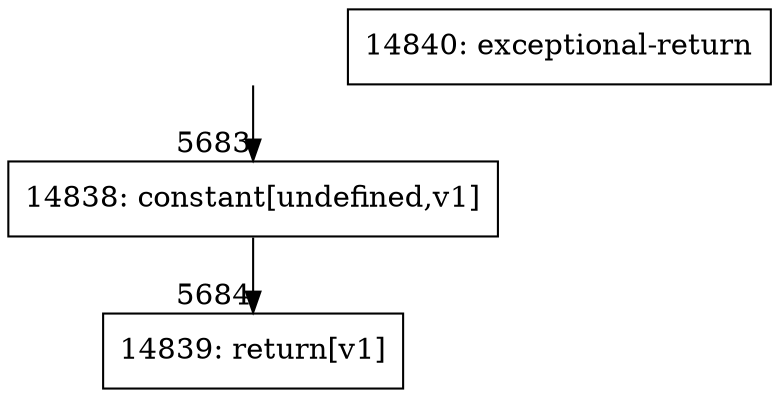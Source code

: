 digraph {
rankdir="TD"
BB_entry417[shape=none,label=""];
BB_entry417 -> BB5683 [tailport=s, headport=n, headlabel="    5683"]
BB5683 [shape=record label="{14838: constant[undefined,v1]}" ] 
BB5683 -> BB5684 [tailport=s, headport=n, headlabel="      5684"]
BB5684 [shape=record label="{14839: return[v1]}" ] 
BB5685 [shape=record label="{14840: exceptional-return}" ] 
//#$~ 8831
}
